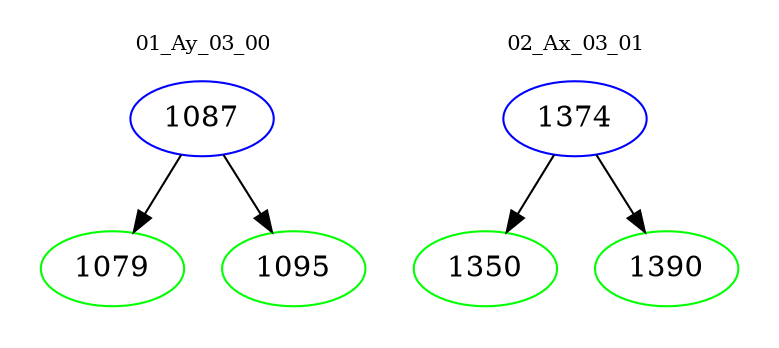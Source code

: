 digraph{
subgraph cluster_0 {
color = white
label = "01_Ay_03_00";
fontsize=10;
T0_1087 [label="1087", color="blue"]
T0_1087 -> T0_1079 [color="black"]
T0_1079 [label="1079", color="green"]
T0_1087 -> T0_1095 [color="black"]
T0_1095 [label="1095", color="green"]
}
subgraph cluster_1 {
color = white
label = "02_Ax_03_01";
fontsize=10;
T1_1374 [label="1374", color="blue"]
T1_1374 -> T1_1350 [color="black"]
T1_1350 [label="1350", color="green"]
T1_1374 -> T1_1390 [color="black"]
T1_1390 [label="1390", color="green"]
}
}
